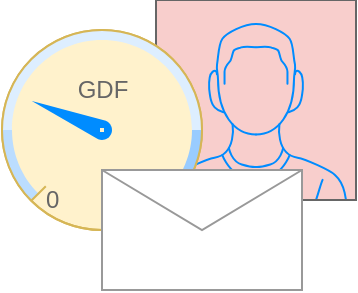 <mxfile version="13.9.9" type="device"><diagram name="Page-1" id="f1b7ffb7-ca1e-a977-7cf5-a751b3c06c05"><mxGraphModel dx="256" dy="189" grid="1" gridSize="10" guides="1" tooltips="1" connect="1" arrows="1" fold="1" page="1" pageScale="1" pageWidth="826" pageHeight="1169" background="#ffffff" math="0" shadow="0"><root><mxCell id="0"/><mxCell id="1" parent="0"/><mxCell id="yhF-hwbHfXiX895VLXr5-67" value="" style="verticalLabelPosition=bottom;shadow=0;dashed=0;align=center;html=1;verticalAlign=top;strokeWidth=1;shape=mxgraph.mockup.containers.userMale;strokeColor2=#008cff;fillColor=#f8cecc;strokeColor=none;" vertex="1" parent="1"><mxGeometry x="390" y="470" width="100" height="100" as="geometry"/></mxCell><mxCell id="yhF-hwbHfXiX895VLXr5-62" value="" style="verticalLabelPosition=bottom;shadow=0;dashed=0;align=center;html=1;verticalAlign=top;strokeWidth=1;shape=mxgraph.mockup.graphics.gauge;fillColor=#fff2cc;strokeColor=#d6b656;gaugePos=25;scaleColors=#bbddff,#ddeeff,#99ccff;gaugeLabels=,,;needleColor=#008cff;" vertex="1" parent="1"><mxGeometry x="313" y="485" width="100" height="100" as="geometry"/></mxCell><mxCell id="yhF-hwbHfXiX895VLXr5-63" value="GDF" style="strokeWidth=1;shadow=0;dashed=0;align=center;html=1;shape=mxgraph.mockup.graphics.anchor;fontColor=#666666;" vertex="1" parent="yhF-hwbHfXiX895VLXr5-62"><mxGeometry x="25" y="20" width="50" height="20" as="geometry"/></mxCell><mxCell id="yhF-hwbHfXiX895VLXr5-64" value="0" style="strokeWidth=1;shadow=0;dashed=0;align=center;html=1;shape=mxgraph.mockup.graphics.anchor;align=left;fontColor=#666666;" vertex="1" parent="yhF-hwbHfXiX895VLXr5-62"><mxGeometry x="20" y="75" width="50" height="20" as="geometry"/></mxCell><mxCell id="yhF-hwbHfXiX895VLXr5-65" value="100" style="strokeWidth=1;shadow=0;dashed=0;align=center;html=1;shape=mxgraph.mockup.graphics.anchor;align=right;fontColor=#666666;" vertex="1" parent="yhF-hwbHfXiX895VLXr5-62"><mxGeometry x="30" y="75" width="50" height="20" as="geometry"/></mxCell><mxCell id="yhF-hwbHfXiX895VLXr5-61" value="" style="verticalLabelPosition=bottom;shadow=0;dashed=0;align=center;html=1;verticalAlign=top;strokeWidth=1;shape=mxgraph.mockup.misc.mail2;strokeColor=#999999;" vertex="1" parent="1"><mxGeometry x="363" y="555" width="100" height="60" as="geometry"/></mxCell></root></mxGraphModel></diagram></mxfile>